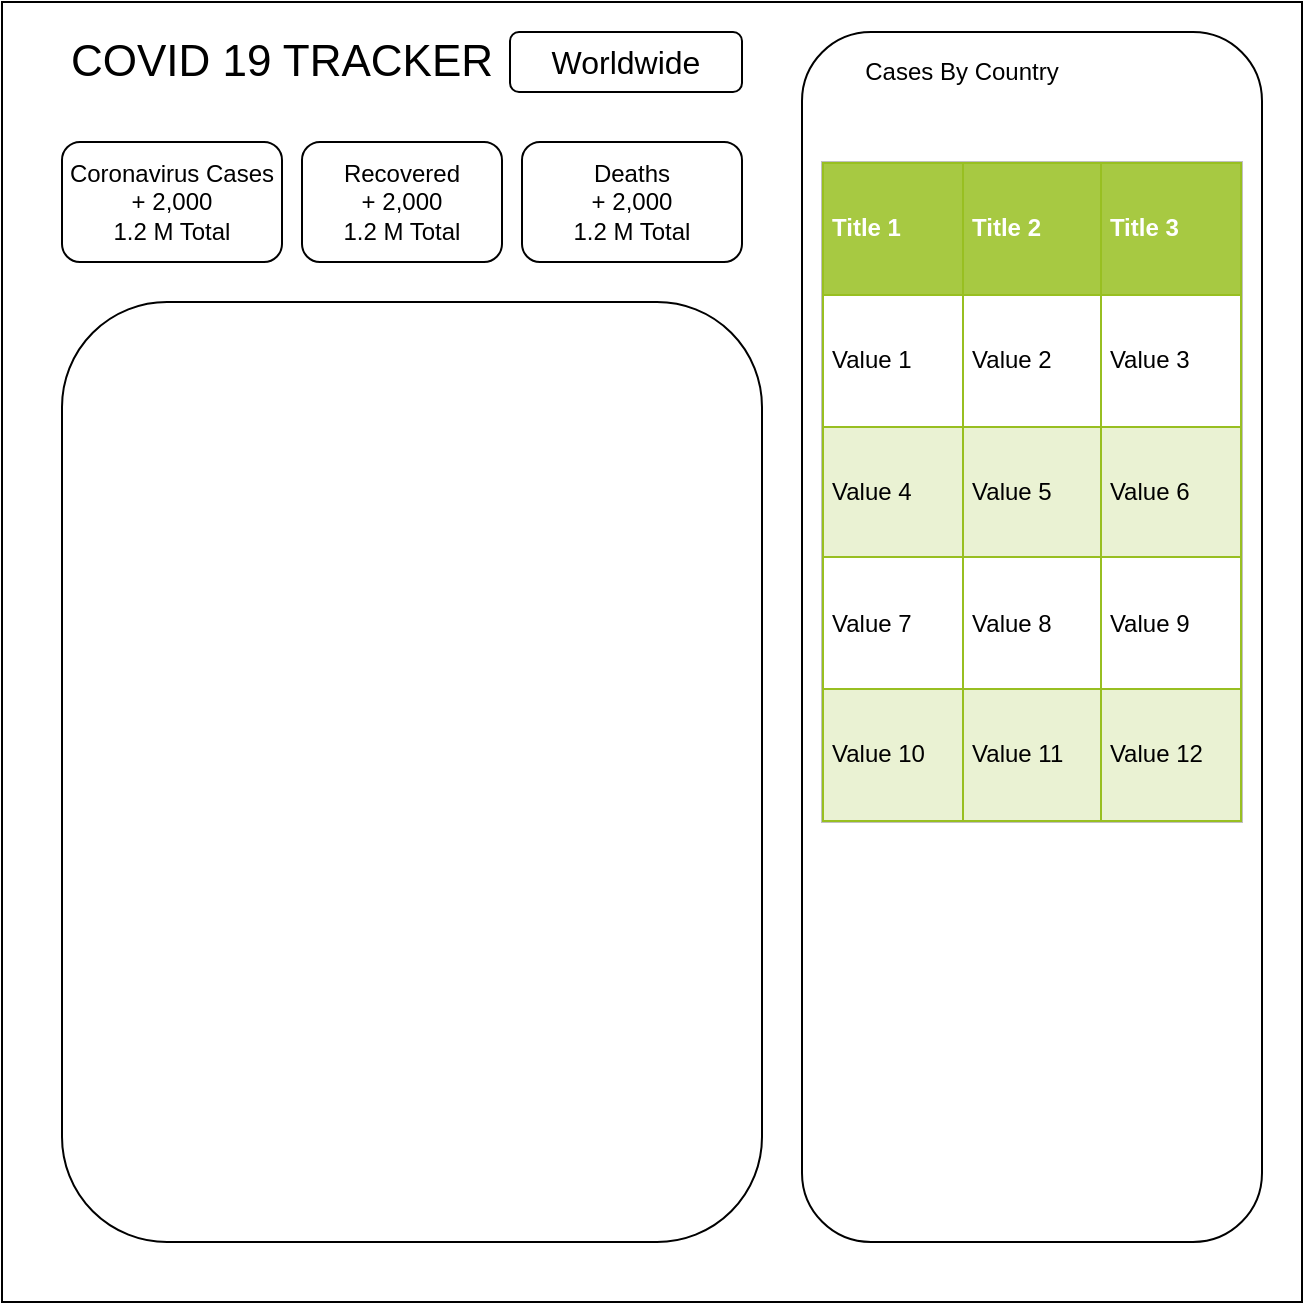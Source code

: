 <mxfile version="13.6.6" type="github">
  <diagram id="C5RBs43oDa-KdzZeNtuy" name="Page-1">
    <mxGraphModel dx="868" dy="482" grid="1" gridSize="10" guides="1" tooltips="1" connect="1" arrows="1" fold="1" page="1" pageScale="1" pageWidth="827" pageHeight="1169" math="0" shadow="0">
      <root>
        <mxCell id="WIyWlLk6GJQsqaUBKTNV-0" />
        <mxCell id="WIyWlLk6GJQsqaUBKTNV-1" parent="WIyWlLk6GJQsqaUBKTNV-0" />
        <mxCell id="bBqos1_9WuxPHBBxV0DB-0" value="" style="whiteSpace=wrap;html=1;aspect=fixed;" vertex="1" parent="WIyWlLk6GJQsqaUBKTNV-1">
          <mxGeometry x="160" y="160" width="650" height="650" as="geometry" />
        </mxCell>
        <mxCell id="bBqos1_9WuxPHBBxV0DB-1" value="&lt;font style=&quot;font-size: 22px&quot;&gt;COVID 19 TRACKER&lt;/font&gt;" style="text;html=1;strokeColor=none;fillColor=none;align=center;verticalAlign=middle;whiteSpace=wrap;rounded=0;" vertex="1" parent="WIyWlLk6GJQsqaUBKTNV-1">
          <mxGeometry x="190" y="180" width="220" height="20" as="geometry" />
        </mxCell>
        <mxCell id="bBqos1_9WuxPHBBxV0DB-2" value="&lt;font style=&quot;font-size: 16px&quot;&gt;Worldwide&lt;/font&gt;" style="rounded=1;whiteSpace=wrap;html=1;" vertex="1" parent="WIyWlLk6GJQsqaUBKTNV-1">
          <mxGeometry x="414" y="175" width="116" height="30" as="geometry" />
        </mxCell>
        <mxCell id="bBqos1_9WuxPHBBxV0DB-3" value="Coronavirus Cases&lt;br&gt;+ 2,000&lt;br&gt;1.2 M Total" style="rounded=1;whiteSpace=wrap;html=1;" vertex="1" parent="WIyWlLk6GJQsqaUBKTNV-1">
          <mxGeometry x="190" y="230" width="110" height="60" as="geometry" />
        </mxCell>
        <mxCell id="bBqos1_9WuxPHBBxV0DB-4" value="Recovered&lt;br&gt;+ 2,000&lt;br&gt;1.2 M Total" style="rounded=1;whiteSpace=wrap;html=1;" vertex="1" parent="WIyWlLk6GJQsqaUBKTNV-1">
          <mxGeometry x="310" y="230" width="100" height="60" as="geometry" />
        </mxCell>
        <mxCell id="bBqos1_9WuxPHBBxV0DB-5" value="&lt;span&gt;Deaths&lt;/span&gt;&lt;br&gt;&lt;span&gt;+ 2,000&lt;/span&gt;&lt;br&gt;&lt;span&gt;1.2 M Total&lt;/span&gt;" style="rounded=1;whiteSpace=wrap;html=1;" vertex="1" parent="WIyWlLk6GJQsqaUBKTNV-1">
          <mxGeometry x="420" y="230" width="110" height="60" as="geometry" />
        </mxCell>
        <mxCell id="bBqos1_9WuxPHBBxV0DB-6" value="" style="rounded=1;whiteSpace=wrap;html=1;" vertex="1" parent="WIyWlLk6GJQsqaUBKTNV-1">
          <mxGeometry x="190" y="310" width="350" height="470" as="geometry" />
        </mxCell>
        <mxCell id="bBqos1_9WuxPHBBxV0DB-7" value="" style="shape=image;html=1;verticalAlign=top;verticalLabelPosition=bottom;labelBackgroundColor=#ffffff;imageAspect=0;aspect=fixed;image=https://cdn3.iconfinder.com/data/icons/redmoon-google/512/google_maps-128.png" vertex="1" parent="WIyWlLk6GJQsqaUBKTNV-1">
          <mxGeometry x="341" y="416" width="128" height="128" as="geometry" />
        </mxCell>
        <mxCell id="bBqos1_9WuxPHBBxV0DB-8" value="" style="rounded=1;whiteSpace=wrap;html=1;" vertex="1" parent="WIyWlLk6GJQsqaUBKTNV-1">
          <mxGeometry x="560" y="175" width="230" height="605" as="geometry" />
        </mxCell>
        <mxCell id="bBqos1_9WuxPHBBxV0DB-9" value="Cases By Country" style="text;html=1;strokeColor=none;fillColor=none;align=center;verticalAlign=middle;whiteSpace=wrap;rounded=0;" vertex="1" parent="WIyWlLk6GJQsqaUBKTNV-1">
          <mxGeometry x="590" y="185" width="100" height="20" as="geometry" />
        </mxCell>
        <mxCell id="bBqos1_9WuxPHBBxV0DB-10" value="" style="shape=image;html=1;verticalAlign=top;verticalLabelPosition=bottom;labelBackgroundColor=#ffffff;imageAspect=0;aspect=fixed;image=https://cdn0.iconfinder.com/data/icons/infographic-bar-vol-9/512/3-128.png" vertex="1" parent="WIyWlLk6GJQsqaUBKTNV-1">
          <mxGeometry x="620" y="585" width="128" height="128" as="geometry" />
        </mxCell>
        <mxCell id="bBqos1_9WuxPHBBxV0DB-11" value="&lt;table border=&quot;1&quot; width=&quot;100%&quot; height=&quot;100%&quot; cellpadding=&quot;4&quot; style=&quot;width:100%;height:100%;border-collapse:collapse;&quot;&gt;&lt;tr style=&quot;background-color:#A7C942;color:#ffffff;border:1px solid #98bf21;&quot;&gt;&lt;th align=&quot;left&quot;&gt;Title 1&lt;/th&gt;&lt;th align=&quot;left&quot;&gt;Title 2&lt;/th&gt;&lt;th align=&quot;left&quot;&gt;Title 3&lt;/th&gt;&lt;/tr&gt;&lt;tr style=&quot;border:1px solid #98bf21;&quot;&gt;&lt;td&gt;Value 1&lt;/td&gt;&lt;td&gt;Value 2&lt;/td&gt;&lt;td&gt;Value 3&lt;/td&gt;&lt;/tr&gt;&lt;tr style=&quot;background-color:#EAF2D3;border:1px solid #98bf21;&quot;&gt;&lt;td&gt;Value 4&lt;/td&gt;&lt;td&gt;Value 5&lt;/td&gt;&lt;td&gt;Value 6&lt;/td&gt;&lt;/tr&gt;&lt;tr style=&quot;border:1px solid #98bf21;&quot;&gt;&lt;td&gt;Value 7&lt;/td&gt;&lt;td&gt;Value 8&lt;/td&gt;&lt;td&gt;Value 9&lt;/td&gt;&lt;/tr&gt;&lt;tr style=&quot;background-color:#EAF2D3;border:1px solid #98bf21;&quot;&gt;&lt;td&gt;Value 10&lt;/td&gt;&lt;td&gt;Value 11&lt;/td&gt;&lt;td&gt;Value 12&lt;/td&gt;&lt;/tr&gt;&lt;/table&gt;" style="text;html=1;strokeColor=#c0c0c0;fillColor=#ffffff;overflow=fill;rounded=0;" vertex="1" parent="WIyWlLk6GJQsqaUBKTNV-1">
          <mxGeometry x="570" y="240" width="210" height="330" as="geometry" />
        </mxCell>
      </root>
    </mxGraphModel>
  </diagram>
</mxfile>
